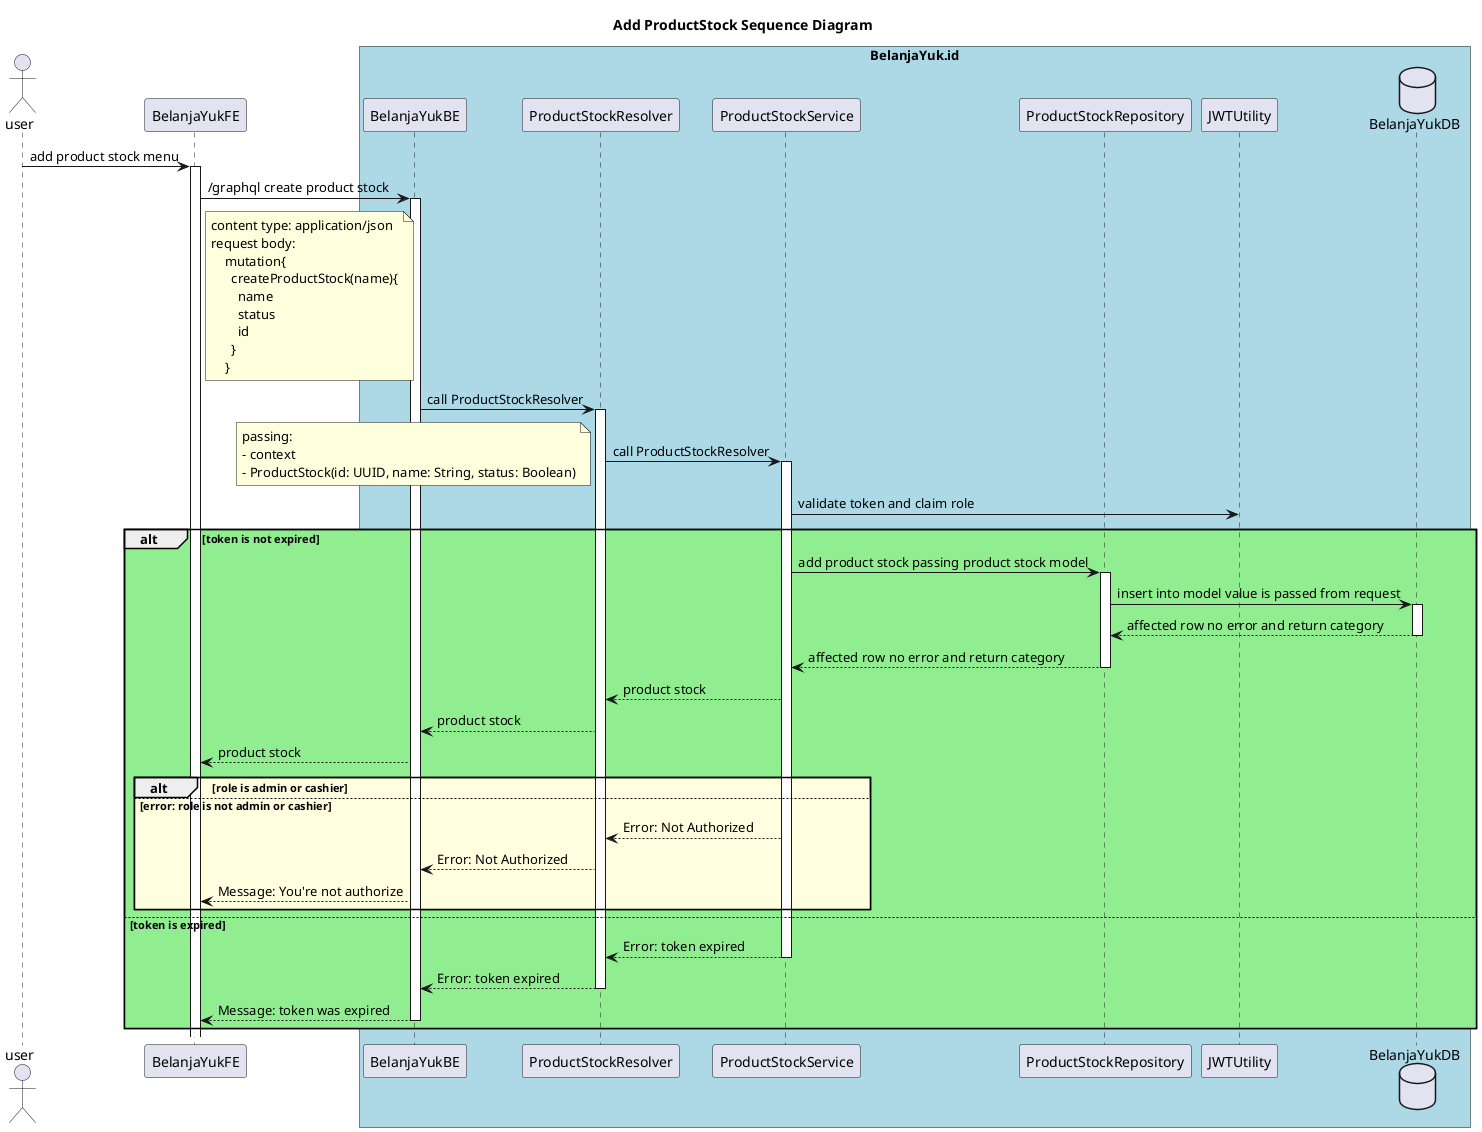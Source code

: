 @startuml
title: Add ProductStock Sequence Diagram
actor user
participant BelanjaYukFE
database BelanjaYukDB
box "BelanjaYuk.id" #LightBlue
participant BelanjaYukBE
participant ProductStockResolver
participant ProductStockService
participant ProductStockRepository
participant JWTUtility
participant BelanjaYukDB
end box

user -> BelanjaYukFE ++ : add product stock menu
BelanjaYukFE -> BelanjaYukBE ++ : /graphql create product stock
    note right of BelanjaYukFE
    content type: application/json
    request body:
        mutation{
          createProductStock(name){
            name
            status
            id
          }
        }
    end note
BelanjaYukBE -> ProductStockResolver ++ : call ProductStockResolver
ProductStockResolver -> ProductStockService ++ : call ProductStockResolver
    note left
    passing:
    - context
    - ProductStock(id: UUID, name: String, status: Boolean)
    end note
ProductStockService -> JWTUtility: validate token and claim role
alt #LightGreen token is not expired
    ProductStockService -> ProductStockRepository ++ : add product stock passing product stock model
    ProductStockRepository -> BelanjaYukDB ++ : insert into model value is passed from request
    BelanjaYukDB --> ProductStockRepository -- : affected row no error and return category
    ProductStockRepository --> ProductStockService -- : affected row no error and return category
    ProductStockService --> ProductStockResolver : product stock
    ProductStockResolver --> BelanjaYukBE : product stock
    BelanjaYukBE --> BelanjaYukFE : product stock
    alt #LightYellow role is admin or cashier
        else error: role is not admin or cashier
        ProductStockService --> ProductStockResolver : Error: Not Authorized
        ProductStockResolver --> BelanjaYukBE : Error: Not Authorized
        BelanjaYukBE --> BelanjaYukFE: Message: You're not authorize
    end alt
    else token is expired
    ProductStockService --> ProductStockResolver -- : Error: token expired
    ProductStockResolver --> BelanjaYukBE -- : Error: token expired
    BelanjaYukBE --> BelanjaYukFE -- : Message: token was expired
end alt
@enduml